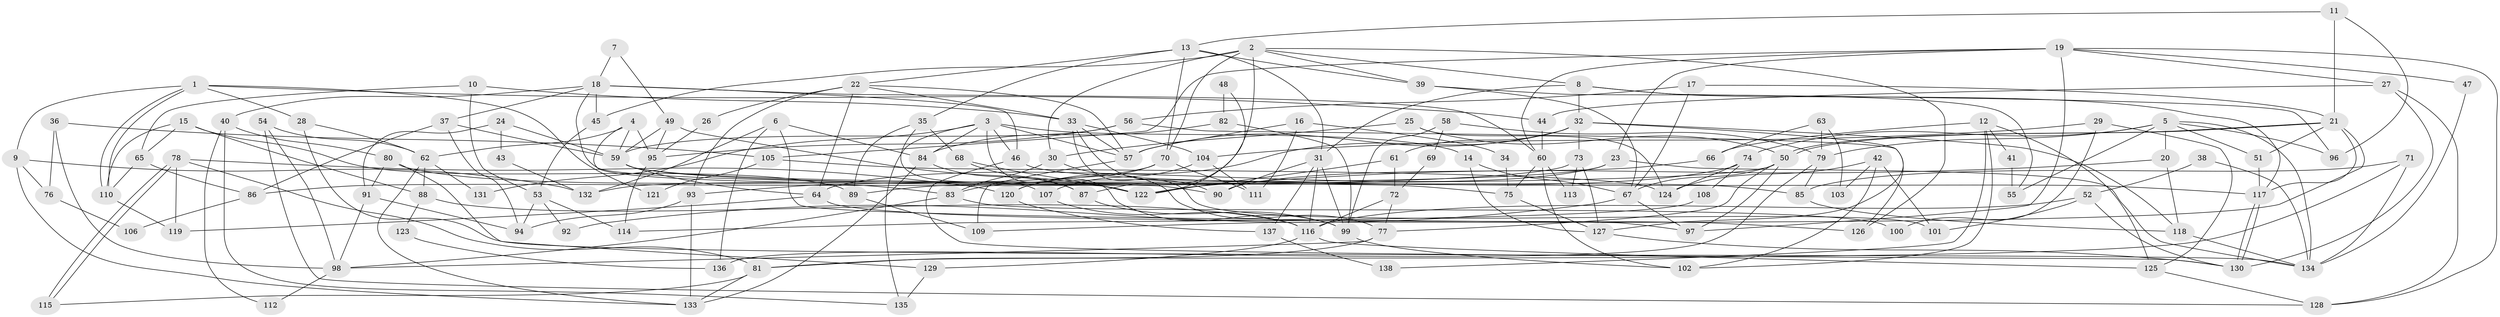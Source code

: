 // Generated by graph-tools (version 1.1) at 2025/11/02/27/25 16:11:16]
// undirected, 138 vertices, 276 edges
graph export_dot {
graph [start="1"]
  node [color=gray90,style=filled];
  1;
  2;
  3;
  4;
  5;
  6;
  7;
  8;
  9;
  10;
  11;
  12;
  13;
  14;
  15;
  16;
  17;
  18;
  19;
  20;
  21;
  22;
  23;
  24;
  25;
  26;
  27;
  28;
  29;
  30;
  31;
  32;
  33;
  34;
  35;
  36;
  37;
  38;
  39;
  40;
  41;
  42;
  43;
  44;
  45;
  46;
  47;
  48;
  49;
  50;
  51;
  52;
  53;
  54;
  55;
  56;
  57;
  58;
  59;
  60;
  61;
  62;
  63;
  64;
  65;
  66;
  67;
  68;
  69;
  70;
  71;
  72;
  73;
  74;
  75;
  76;
  77;
  78;
  79;
  80;
  81;
  82;
  83;
  84;
  85;
  86;
  87;
  88;
  89;
  90;
  91;
  92;
  93;
  94;
  95;
  96;
  97;
  98;
  99;
  100;
  101;
  102;
  103;
  104;
  105;
  106;
  107;
  108;
  109;
  110;
  111;
  112;
  113;
  114;
  115;
  116;
  117;
  118;
  119;
  120;
  121;
  122;
  123;
  124;
  125;
  126;
  127;
  128;
  129;
  130;
  131;
  132;
  133;
  134;
  135;
  136;
  137;
  138;
  1 -- 9;
  1 -- 110;
  1 -- 110;
  1 -- 28;
  1 -- 44;
  1 -- 121;
  2 -- 8;
  2 -- 39;
  2 -- 30;
  2 -- 45;
  2 -- 70;
  2 -- 87;
  2 -- 126;
  3 -- 57;
  3 -- 14;
  3 -- 46;
  3 -- 84;
  3 -- 99;
  3 -- 131;
  3 -- 135;
  4 -- 59;
  4 -- 122;
  4 -- 62;
  4 -- 95;
  5 -- 134;
  5 -- 51;
  5 -- 20;
  5 -- 55;
  5 -- 74;
  5 -- 79;
  5 -- 96;
  6 -- 97;
  6 -- 84;
  6 -- 132;
  6 -- 136;
  7 -- 49;
  7 -- 18;
  8 -- 117;
  8 -- 32;
  8 -- 31;
  8 -- 96;
  9 -- 133;
  9 -- 132;
  9 -- 76;
  10 -- 33;
  10 -- 65;
  10 -- 53;
  11 -- 21;
  11 -- 96;
  11 -- 13;
  12 -- 125;
  12 -- 102;
  12 -- 41;
  12 -- 66;
  12 -- 138;
  13 -- 31;
  13 -- 22;
  13 -- 35;
  13 -- 39;
  13 -- 70;
  14 -- 67;
  14 -- 127;
  15 -- 65;
  15 -- 110;
  15 -- 88;
  15 -- 89;
  16 -- 57;
  16 -- 111;
  16 -- 34;
  17 -- 56;
  17 -- 67;
  17 -- 21;
  18 -- 45;
  18 -- 46;
  18 -- 37;
  18 -- 40;
  18 -- 60;
  18 -- 90;
  19 -- 27;
  19 -- 23;
  19 -- 47;
  19 -- 60;
  19 -- 97;
  19 -- 105;
  19 -- 128;
  20 -- 118;
  20 -- 122;
  21 -- 50;
  21 -- 50;
  21 -- 51;
  21 -- 109;
  21 -- 117;
  22 -- 57;
  22 -- 26;
  22 -- 33;
  22 -- 64;
  22 -- 93;
  23 -- 134;
  23 -- 64;
  23 -- 132;
  24 -- 91;
  24 -- 59;
  24 -- 43;
  25 -- 50;
  25 -- 30;
  25 -- 124;
  26 -- 95;
  27 -- 130;
  27 -- 44;
  27 -- 128;
  28 -- 62;
  28 -- 134;
  29 -- 104;
  29 -- 125;
  29 -- 100;
  30 -- 77;
  30 -- 83;
  31 -- 90;
  31 -- 99;
  31 -- 116;
  31 -- 137;
  32 -- 61;
  32 -- 127;
  32 -- 57;
  32 -- 73;
  32 -- 118;
  32 -- 120;
  33 -- 57;
  33 -- 90;
  33 -- 101;
  33 -- 104;
  34 -- 75;
  35 -- 89;
  35 -- 68;
  35 -- 107;
  36 -- 98;
  36 -- 105;
  36 -- 76;
  37 -- 94;
  37 -- 59;
  37 -- 86;
  38 -- 52;
  38 -- 134;
  39 -- 67;
  39 -- 55;
  40 -- 80;
  40 -- 112;
  40 -- 135;
  41 -- 55;
  42 -- 102;
  42 -- 101;
  42 -- 103;
  42 -- 124;
  43 -- 132;
  44 -- 60;
  45 -- 53;
  46 -- 117;
  46 -- 130;
  47 -- 134;
  48 -- 82;
  48 -- 122;
  49 -- 122;
  49 -- 59;
  49 -- 95;
  50 -- 77;
  50 -- 67;
  50 -- 89;
  50 -- 97;
  51 -- 117;
  52 -- 116;
  52 -- 130;
  52 -- 101;
  53 -- 94;
  53 -- 92;
  53 -- 114;
  54 -- 128;
  54 -- 62;
  54 -- 98;
  56 -- 126;
  56 -- 95;
  56 -- 59;
  57 -- 109;
  58 -- 79;
  58 -- 99;
  58 -- 69;
  59 -- 64;
  59 -- 75;
  59 -- 85;
  60 -- 75;
  60 -- 102;
  60 -- 113;
  61 -- 122;
  61 -- 72;
  62 -- 133;
  62 -- 88;
  62 -- 131;
  63 -- 79;
  63 -- 66;
  63 -- 103;
  64 -- 119;
  64 -- 126;
  65 -- 86;
  65 -- 110;
  66 -- 90;
  67 -- 97;
  67 -- 92;
  68 -- 87;
  68 -- 122;
  69 -- 72;
  70 -- 93;
  70 -- 111;
  70 -- 120;
  71 -- 81;
  71 -- 134;
  71 -- 85;
  72 -- 116;
  72 -- 77;
  73 -- 127;
  73 -- 86;
  73 -- 113;
  74 -- 124;
  74 -- 83;
  74 -- 108;
  75 -- 127;
  76 -- 106;
  77 -- 81;
  77 -- 98;
  78 -- 120;
  78 -- 115;
  78 -- 115;
  78 -- 81;
  78 -- 119;
  79 -- 85;
  79 -- 136;
  80 -- 83;
  80 -- 129;
  80 -- 91;
  81 -- 133;
  81 -- 115;
  82 -- 84;
  82 -- 99;
  83 -- 98;
  83 -- 100;
  84 -- 87;
  84 -- 133;
  85 -- 118;
  86 -- 106;
  87 -- 99;
  88 -- 116;
  88 -- 123;
  89 -- 109;
  91 -- 98;
  91 -- 94;
  93 -- 94;
  93 -- 133;
  95 -- 114;
  98 -- 112;
  99 -- 102;
  104 -- 107;
  104 -- 111;
  105 -- 124;
  105 -- 121;
  107 -- 116;
  108 -- 114;
  110 -- 119;
  116 -- 125;
  116 -- 129;
  117 -- 130;
  117 -- 130;
  118 -- 134;
  120 -- 137;
  123 -- 136;
  125 -- 128;
  127 -- 130;
  129 -- 135;
  137 -- 138;
}
